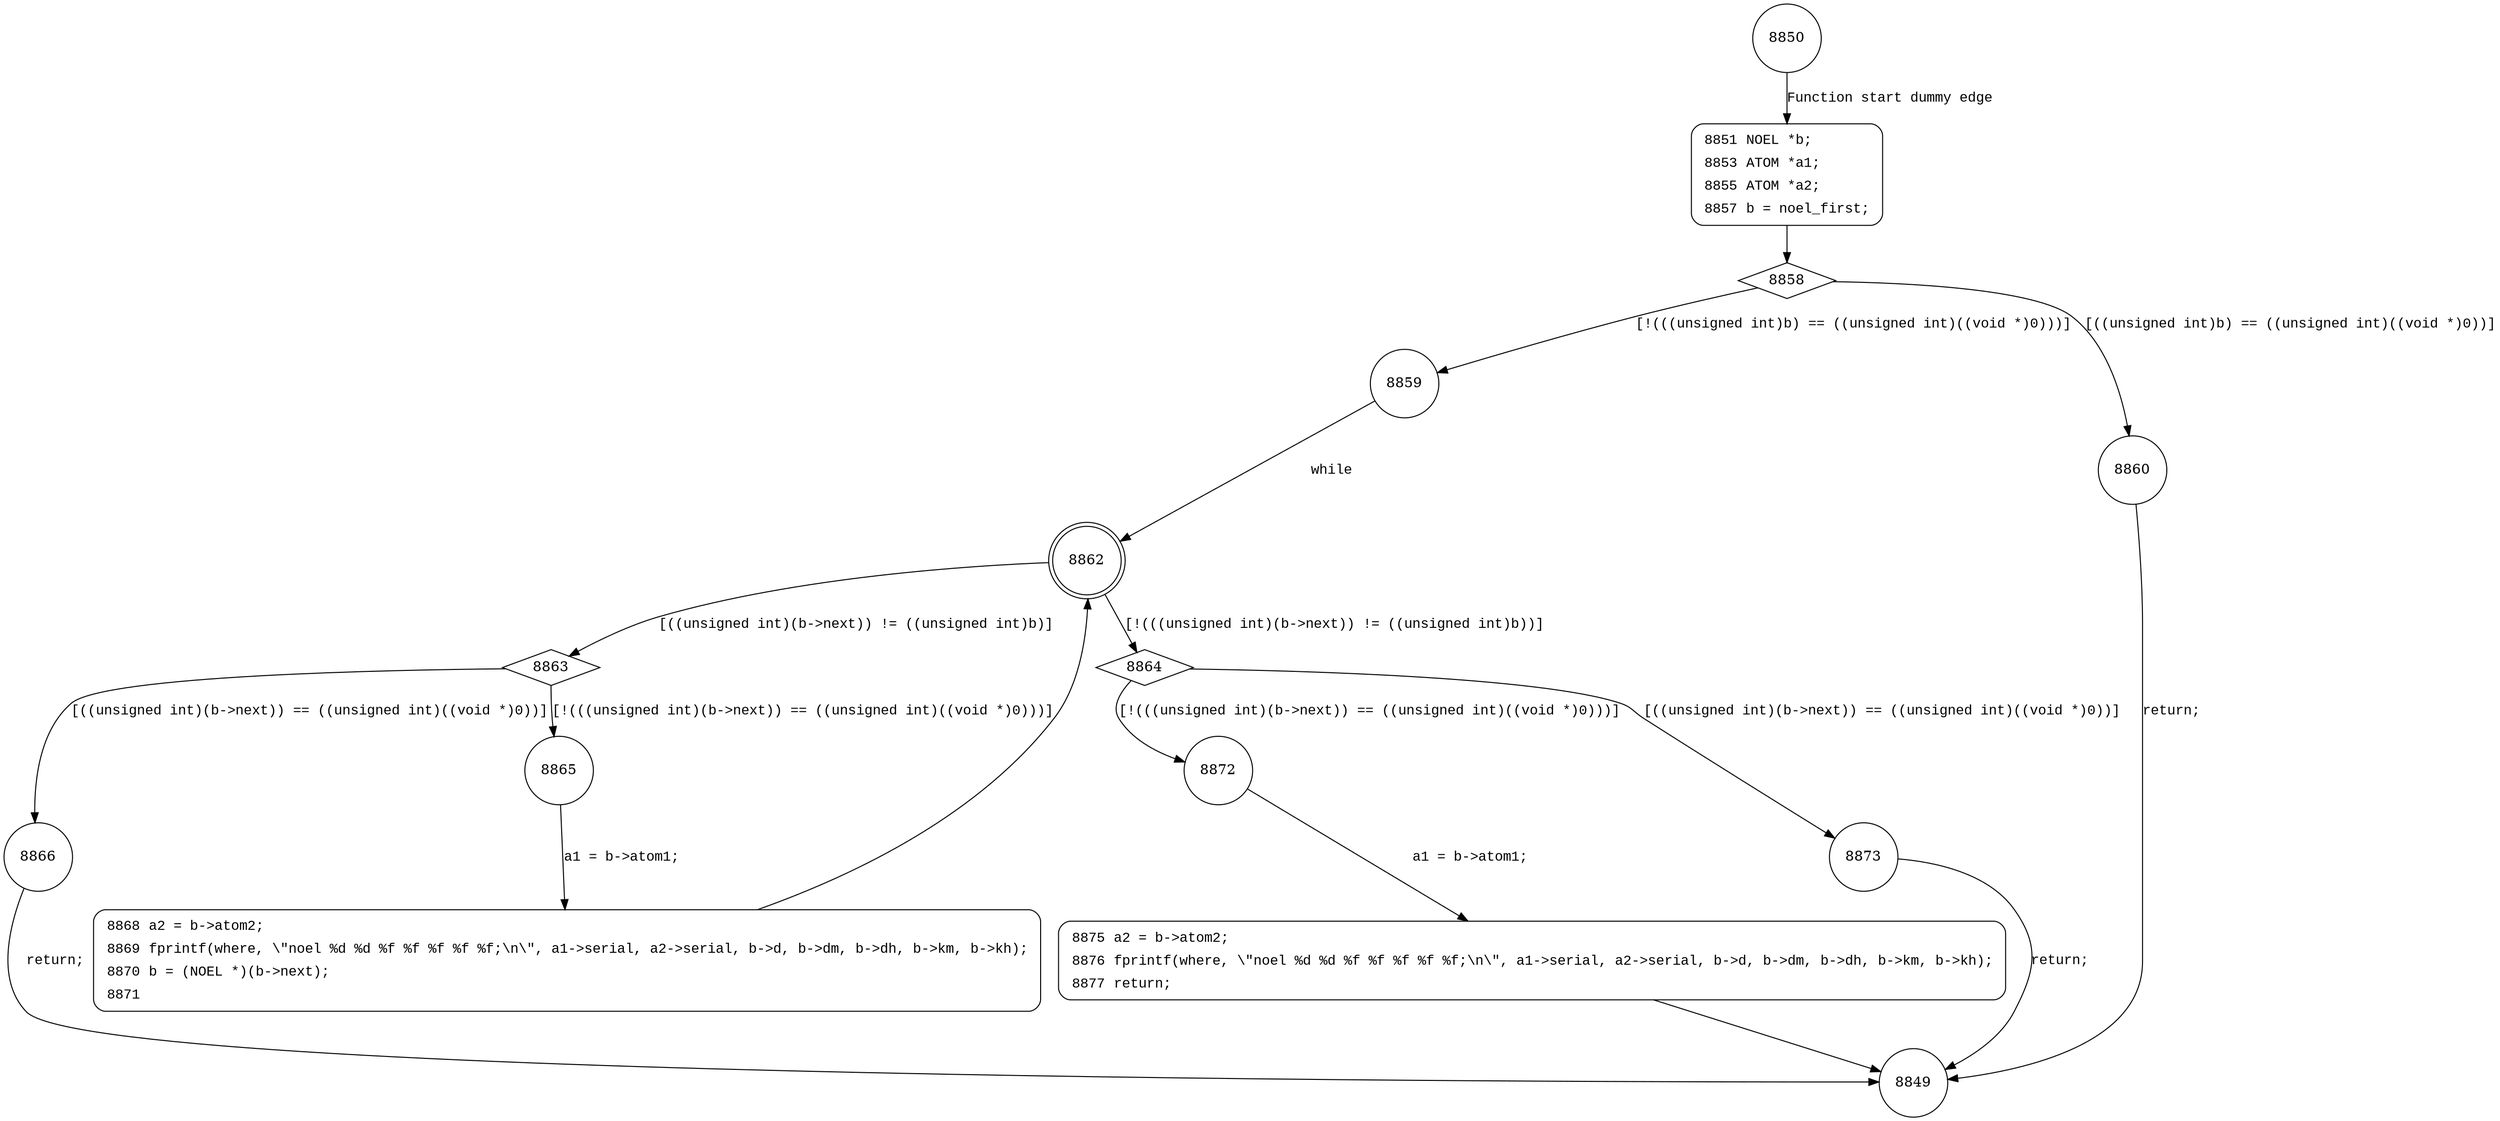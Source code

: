 digraph dump_noels {
8850 [shape="circle"]
8851 [shape="circle"]
8858 [shape="diamond"]
8859 [shape="circle"]
8860 [shape="circle"]
8862 [shape="doublecircle"]
8864 [shape="diamond"]
8863 [shape="diamond"]
8865 [shape="circle"]
8866 [shape="circle"]
8868 [shape="circle"]
8872 [shape="circle"]
8873 [shape="circle"]
8875 [shape="circle"]
8849 [shape="circle"]
8851 [style="filled,bold" penwidth="1" fillcolor="white" fontname="Courier New" shape="Mrecord" label=<<table border="0" cellborder="0" cellpadding="3" bgcolor="white"><tr><td align="right">8851</td><td align="left">NOEL *b;</td></tr><tr><td align="right">8853</td><td align="left">ATOM *a1;</td></tr><tr><td align="right">8855</td><td align="left">ATOM *a2;</td></tr><tr><td align="right">8857</td><td align="left">b = noel_first;</td></tr></table>>]
8851 -> 8858[label=""]
8868 [style="filled,bold" penwidth="1" fillcolor="white" fontname="Courier New" shape="Mrecord" label=<<table border="0" cellborder="0" cellpadding="3" bgcolor="white"><tr><td align="right">8868</td><td align="left">a2 = b-&gt;atom2;</td></tr><tr><td align="right">8869</td><td align="left">fprintf(where, \"noel %d %d %f %f %f %f %f;\n\", a1-&gt;serial, a2-&gt;serial, b-&gt;d, b-&gt;dm, b-&gt;dh, b-&gt;km, b-&gt;kh);</td></tr><tr><td align="right">8870</td><td align="left">b = (NOEL *)(b-&gt;next);</td></tr><tr><td align="right">8871</td><td align="left"></td></tr></table>>]
8868 -> 8862[label=""]
8875 [style="filled,bold" penwidth="1" fillcolor="white" fontname="Courier New" shape="Mrecord" label=<<table border="0" cellborder="0" cellpadding="3" bgcolor="white"><tr><td align="right">8875</td><td align="left">a2 = b-&gt;atom2;</td></tr><tr><td align="right">8876</td><td align="left">fprintf(where, \"noel %d %d %f %f %f %f %f;\n\", a1-&gt;serial, a2-&gt;serial, b-&gt;d, b-&gt;dm, b-&gt;dh, b-&gt;km, b-&gt;kh);</td></tr><tr><td align="right">8877</td><td align="left">return;</td></tr></table>>]
8875 -> 8849[label=""]
8850 -> 8851 [label="Function start dummy edge" fontname="Courier New"]
8858 -> 8859 [label="[!(((unsigned int)b) == ((unsigned int)((void *)0)))]" fontname="Courier New"]
8858 -> 8860 [label="[((unsigned int)b) == ((unsigned int)((void *)0))]" fontname="Courier New"]
8859 -> 8862 [label="while" fontname="Courier New"]
8862 -> 8864 [label="[!(((unsigned int)(b->next)) != ((unsigned int)b))]" fontname="Courier New"]
8862 -> 8863 [label="[((unsigned int)(b->next)) != ((unsigned int)b)]" fontname="Courier New"]
8863 -> 8865 [label="[!(((unsigned int)(b->next)) == ((unsigned int)((void *)0)))]" fontname="Courier New"]
8863 -> 8866 [label="[((unsigned int)(b->next)) == ((unsigned int)((void *)0))]" fontname="Courier New"]
8865 -> 8868 [label="a1 = b->atom1;" fontname="Courier New"]
8864 -> 8872 [label="[!(((unsigned int)(b->next)) == ((unsigned int)((void *)0)))]" fontname="Courier New"]
8864 -> 8873 [label="[((unsigned int)(b->next)) == ((unsigned int)((void *)0))]" fontname="Courier New"]
8872 -> 8875 [label="a1 = b->atom1;" fontname="Courier New"]
8860 -> 8849 [label="return;" fontname="Courier New"]
8866 -> 8849 [label="return;" fontname="Courier New"]
8873 -> 8849 [label="return;" fontname="Courier New"]
}